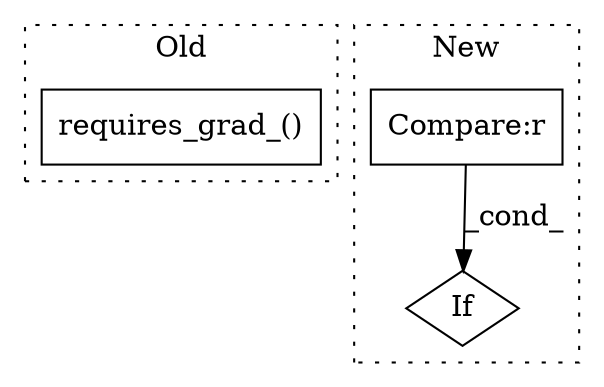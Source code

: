 digraph G {
subgraph cluster0 {
1 [label="requires_grad_()" a="75" s="25055,25092" l="32,1" shape="box"];
label = "Old";
style="dotted";
}
subgraph cluster1 {
2 [label="If" a="96" s="25669" l="3" shape="diamond"];
3 [label="Compare:r" a="40" s="25672" l="27" shape="box"];
label = "New";
style="dotted";
}
3 -> 2 [label="_cond_"];
}